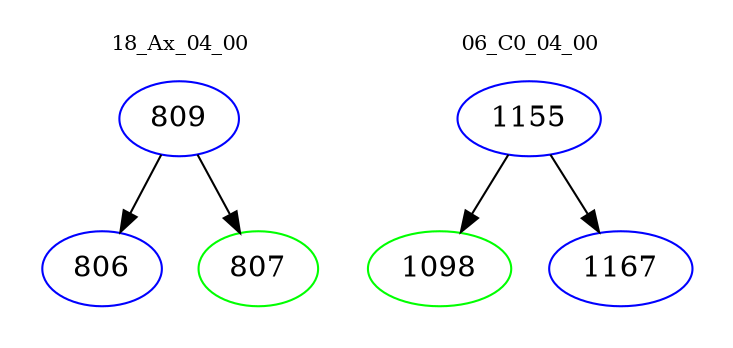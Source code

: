 digraph{
subgraph cluster_0 {
color = white
label = "18_Ax_04_00";
fontsize=10;
T0_809 [label="809", color="blue"]
T0_809 -> T0_806 [color="black"]
T0_806 [label="806", color="blue"]
T0_809 -> T0_807 [color="black"]
T0_807 [label="807", color="green"]
}
subgraph cluster_1 {
color = white
label = "06_C0_04_00";
fontsize=10;
T1_1155 [label="1155", color="blue"]
T1_1155 -> T1_1098 [color="black"]
T1_1098 [label="1098", color="green"]
T1_1155 -> T1_1167 [color="black"]
T1_1167 [label="1167", color="blue"]
}
}
